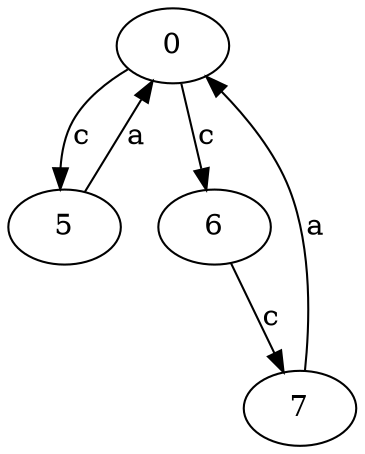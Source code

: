 strict digraph  {
0;
5;
6;
7;
0 -> 5  [label=c];
0 -> 6  [label=c];
5 -> 0  [label=a];
6 -> 7  [label=c];
7 -> 0  [label=a];
}
